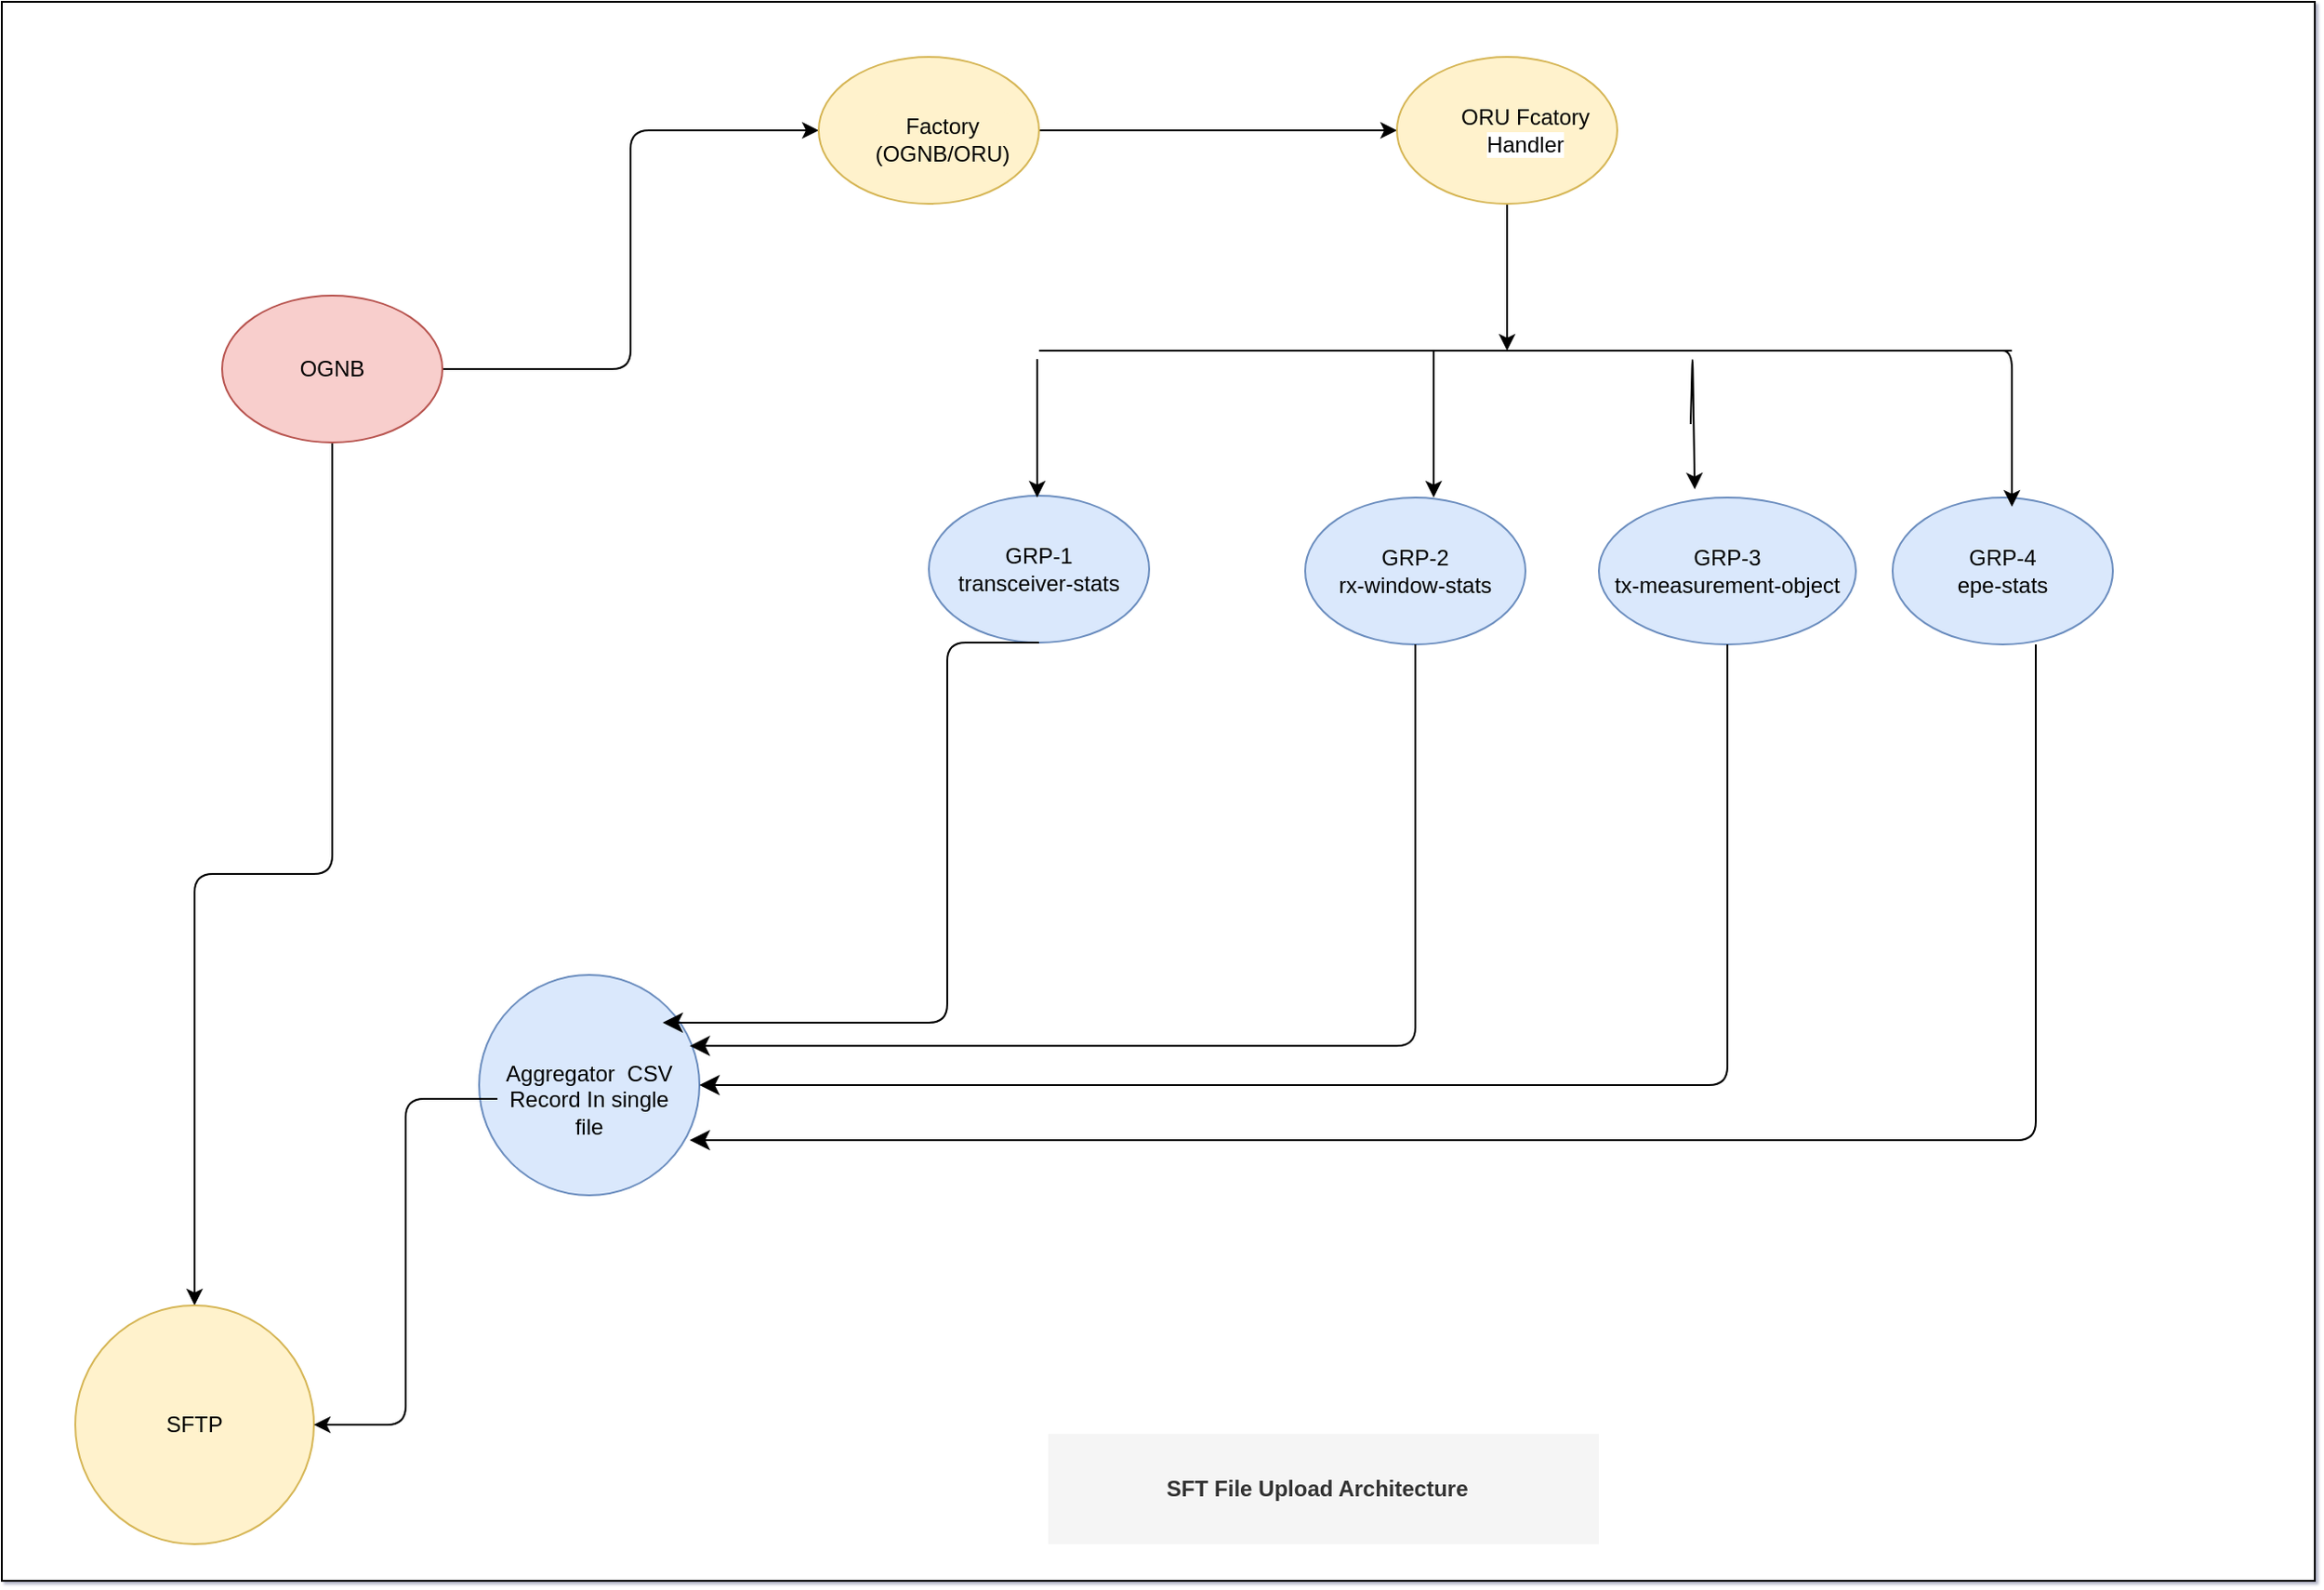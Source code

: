<mxfile version="21.6.6" type="github">
  <diagram name="Page-1" id="jpyJ3IfjYVEZIClo3B3b">
    <mxGraphModel dx="2410" dy="900" grid="1" gridSize="10" guides="1" tooltips="1" connect="1" arrows="1" fold="1" page="1" pageScale="1" pageWidth="850" pageHeight="1100" background="#ffffff" math="0" shadow="1">
      <root>
        <mxCell id="0" />
        <mxCell id="1" parent="0" />
        <mxCell id="-Y_YduJhClSFClDmDl6B-50" value="" style="rounded=0;whiteSpace=wrap;html=1;" vertex="1" parent="1">
          <mxGeometry x="-140" y="50" width="1260" height="860" as="geometry" />
        </mxCell>
        <mxCell id="-Y_YduJhClSFClDmDl6B-3" value="GRP-2&lt;br&gt;rx-window-stats" style="ellipse;whiteSpace=wrap;html=1;fillColor=#dae8fc;strokeColor=#6c8ebf;rounded=1;" vertex="1" parent="1">
          <mxGeometry x="570" y="320" width="120" height="80" as="geometry" />
        </mxCell>
        <mxCell id="-Y_YduJhClSFClDmDl6B-7" value="GRP-1&lt;br&gt;transceiver-stats" style="ellipse;whiteSpace=wrap;html=1;fillColor=#dae8fc;strokeColor=#6c8ebf;rounded=1;" vertex="1" parent="1">
          <mxGeometry x="365" y="319" width="120" height="80" as="geometry" />
        </mxCell>
        <mxCell id="-Y_YduJhClSFClDmDl6B-8" value="GRP-3&lt;br&gt;tx-measurement-object" style="ellipse;whiteSpace=wrap;html=1;fillColor=#dae8fc;strokeColor=#6c8ebf;rounded=1;" vertex="1" parent="1">
          <mxGeometry x="730" y="320" width="140" height="80" as="geometry" />
        </mxCell>
        <mxCell id="-Y_YduJhClSFClDmDl6B-9" value="GRP-4&lt;br&gt;epe-stats" style="ellipse;whiteSpace=wrap;html=1;fillColor=#dae8fc;strokeColor=#6c8ebf;rounded=1;" vertex="1" parent="1">
          <mxGeometry x="890" y="320" width="120" height="80" as="geometry" />
        </mxCell>
        <mxCell id="-Y_YduJhClSFClDmDl6B-12" value="" style="endArrow=none;html=1;rounded=1;" edge="1" parent="1">
          <mxGeometry width="50" height="50" relative="1" as="geometry">
            <mxPoint x="425" y="240" as="sourcePoint" />
            <mxPoint x="955" y="240" as="targetPoint" />
          </mxGeometry>
        </mxCell>
        <mxCell id="-Y_YduJhClSFClDmDl6B-24" style="edgeStyle=orthogonalEdgeStyle;rounded=1;orthogonalLoop=1;jettySize=auto;html=1;entryX=0;entryY=0.5;entryDx=0;entryDy=0;" edge="1" parent="1" source="-Y_YduJhClSFClDmDl6B-17" target="-Y_YduJhClSFClDmDl6B-18">
          <mxGeometry relative="1" as="geometry" />
        </mxCell>
        <mxCell id="-Y_YduJhClSFClDmDl6B-48" style="edgeStyle=orthogonalEdgeStyle;rounded=1;orthogonalLoop=1;jettySize=auto;html=1;" edge="1" parent="1" source="-Y_YduJhClSFClDmDl6B-17" target="-Y_YduJhClSFClDmDl6B-45">
          <mxGeometry relative="1" as="geometry" />
        </mxCell>
        <mxCell id="-Y_YduJhClSFClDmDl6B-17" value="" style="ellipse;whiteSpace=wrap;html=1;fillColor=#f8cecc;strokeColor=#b85450;rounded=1;" vertex="1" parent="1">
          <mxGeometry x="-20" y="210" width="120" height="80" as="geometry" />
        </mxCell>
        <mxCell id="-Y_YduJhClSFClDmDl6B-25" style="edgeStyle=orthogonalEdgeStyle;rounded=1;orthogonalLoop=1;jettySize=auto;html=1;entryX=0;entryY=0.5;entryDx=0;entryDy=0;" edge="1" parent="1" source="-Y_YduJhClSFClDmDl6B-18" target="-Y_YduJhClSFClDmDl6B-19">
          <mxGeometry relative="1" as="geometry" />
        </mxCell>
        <mxCell id="-Y_YduJhClSFClDmDl6B-18" value="" style="ellipse;whiteSpace=wrap;html=1;fillColor=#fff2cc;strokeColor=#d6b656;rounded=1;" vertex="1" parent="1">
          <mxGeometry x="305" y="80" width="120" height="80" as="geometry" />
        </mxCell>
        <mxCell id="-Y_YduJhClSFClDmDl6B-23" style="edgeStyle=orthogonalEdgeStyle;rounded=1;orthogonalLoop=1;jettySize=auto;html=1;" edge="1" parent="1" source="-Y_YduJhClSFClDmDl6B-19">
          <mxGeometry relative="1" as="geometry">
            <mxPoint x="680" y="240" as="targetPoint" />
          </mxGeometry>
        </mxCell>
        <mxCell id="-Y_YduJhClSFClDmDl6B-19" value="" style="ellipse;whiteSpace=wrap;html=1;fillColor=#fff2cc;strokeColor=#d6b656;rounded=1;" vertex="1" parent="1">
          <mxGeometry x="620" y="80" width="120" height="80" as="geometry" />
        </mxCell>
        <mxCell id="-Y_YduJhClSFClDmDl6B-20" value="Factory (OGNB/ORU)" style="text;html=1;strokeColor=none;fillColor=#fff2cc;align=center;verticalAlign=middle;whiteSpace=wrap;rounded=1;" vertex="1" parent="1">
          <mxGeometry x="335" y="110" width="75" height="30" as="geometry" />
        </mxCell>
        <mxCell id="-Y_YduJhClSFClDmDl6B-21" value="ORU Fcatory&lt;br style=&quot;background-color: rgb(255, 255, 255);&quot;&gt;&lt;span style=&quot;background-color: rgb(255, 255, 255);&quot;&gt;Handler&lt;/span&gt;" style="text;html=1;strokeColor=none;fillColor=none;align=center;verticalAlign=middle;whiteSpace=wrap;rounded=1;" vertex="1" parent="1">
          <mxGeometry x="650" y="105" width="80" height="30" as="geometry" />
        </mxCell>
        <mxCell id="-Y_YduJhClSFClDmDl6B-22" value="OGNB" style="text;html=1;strokeColor=none;fillColor=none;align=center;verticalAlign=middle;whiteSpace=wrap;rounded=1;" vertex="1" parent="1">
          <mxGeometry x="10" y="232.5" width="60" height="35" as="geometry" />
        </mxCell>
        <mxCell id="-Y_YduJhClSFClDmDl6B-27" value="" style="endArrow=classic;html=1;rounded=1;entryX=0.5;entryY=0;entryDx=0;entryDy=0;" edge="1" parent="1">
          <mxGeometry width="50" height="50" relative="1" as="geometry">
            <mxPoint x="424" y="290" as="sourcePoint" />
            <mxPoint x="424" y="320" as="targetPoint" />
            <Array as="points">
              <mxPoint x="424" y="240" />
            </Array>
          </mxGeometry>
        </mxCell>
        <mxCell id="-Y_YduJhClSFClDmDl6B-29" value="" style="endArrow=classic;html=1;rounded=1;" edge="1" parent="1">
          <mxGeometry width="50" height="50" relative="1" as="geometry">
            <mxPoint x="640" y="240" as="sourcePoint" />
            <mxPoint x="640" y="320" as="targetPoint" />
            <Array as="points" />
          </mxGeometry>
        </mxCell>
        <mxCell id="-Y_YduJhClSFClDmDl6B-30" value="" style="endArrow=classic;html=1;rounded=1;entryX=0.373;entryY=-0.056;entryDx=0;entryDy=0;entryPerimeter=0;" edge="1" parent="1" target="-Y_YduJhClSFClDmDl6B-8">
          <mxGeometry width="50" height="50" relative="1" as="geometry">
            <mxPoint x="780" y="280" as="sourcePoint" />
            <mxPoint x="660" y="220" as="targetPoint" />
            <Array as="points">
              <mxPoint x="781" y="240" />
            </Array>
          </mxGeometry>
        </mxCell>
        <mxCell id="-Y_YduJhClSFClDmDl6B-31" value="" style="endArrow=classic;html=1;rounded=1;entryX=0.5;entryY=0;entryDx=0;entryDy=0;" edge="1" parent="1">
          <mxGeometry width="50" height="50" relative="1" as="geometry">
            <mxPoint x="944.99" y="240" as="sourcePoint" />
            <mxPoint x="955.01" y="325" as="targetPoint" />
            <Array as="points">
              <mxPoint x="954.99" y="240" />
            </Array>
          </mxGeometry>
        </mxCell>
        <mxCell id="-Y_YduJhClSFClDmDl6B-32" value="" style="ellipse;whiteSpace=wrap;html=1;aspect=fixed;fillColor=#dae8fc;strokeColor=#6c8ebf;rounded=1;" vertex="1" parent="1">
          <mxGeometry x="120" y="580" width="120" height="120" as="geometry" />
        </mxCell>
        <mxCell id="-Y_YduJhClSFClDmDl6B-39" value="" style="edgeStyle=elbowEdgeStyle;elbow=horizontal;endArrow=classic;html=1;curved=0;rounded=1;endSize=8;startSize=8;entryX=0.956;entryY=0.322;entryDx=0;entryDy=0;entryPerimeter=0;exitX=0.5;exitY=1;exitDx=0;exitDy=0;" edge="1" parent="1" source="-Y_YduJhClSFClDmDl6B-3" target="-Y_YduJhClSFClDmDl6B-32">
          <mxGeometry width="50" height="50" relative="1" as="geometry">
            <mxPoint x="630" y="410" as="sourcePoint" />
            <mxPoint x="420" y="450" as="targetPoint" />
            <Array as="points">
              <mxPoint x="630" y="460" />
              <mxPoint x="390" y="400" />
              <mxPoint x="330" y="470" />
            </Array>
          </mxGeometry>
        </mxCell>
        <mxCell id="-Y_YduJhClSFClDmDl6B-40" value="" style="edgeStyle=elbowEdgeStyle;elbow=horizontal;endArrow=classic;html=1;curved=0;rounded=1;endSize=8;startSize=8;entryX=0.956;entryY=0.322;entryDx=0;entryDy=0;entryPerimeter=0;exitX=0.5;exitY=1;exitDx=0;exitDy=0;" edge="1" parent="1" source="-Y_YduJhClSFClDmDl6B-7">
          <mxGeometry width="50" height="50" relative="1" as="geometry">
            <mxPoint x="397" y="390" as="sourcePoint" />
            <mxPoint x="220" y="606" as="targetPoint" />
            <Array as="points">
              <mxPoint x="375" y="387" />
              <mxPoint x="315" y="457" />
            </Array>
          </mxGeometry>
        </mxCell>
        <mxCell id="-Y_YduJhClSFClDmDl6B-41" value="" style="edgeStyle=elbowEdgeStyle;elbow=vertical;endArrow=classic;html=1;curved=0;rounded=1;endSize=8;startSize=8;exitX=0.5;exitY=1;exitDx=0;exitDy=0;entryX=1;entryY=0.5;entryDx=0;entryDy=0;" edge="1" parent="1" source="-Y_YduJhClSFClDmDl6B-8" target="-Y_YduJhClSFClDmDl6B-32">
          <mxGeometry width="50" height="50" relative="1" as="geometry">
            <mxPoint x="750" y="450" as="sourcePoint" />
            <mxPoint x="670" y="640" as="targetPoint" />
            <Array as="points">
              <mxPoint x="740" y="640" />
            </Array>
          </mxGeometry>
        </mxCell>
        <mxCell id="-Y_YduJhClSFClDmDl6B-42" value="" style="edgeStyle=elbowEdgeStyle;elbow=vertical;endArrow=classic;html=1;curved=0;rounded=1;endSize=8;startSize=8;exitX=0.65;exitY=1;exitDx=0;exitDy=0;exitPerimeter=0;entryX=0.956;entryY=0.756;entryDx=0;entryDy=0;entryPerimeter=0;" edge="1" parent="1" source="-Y_YduJhClSFClDmDl6B-9" target="-Y_YduJhClSFClDmDl6B-32">
          <mxGeometry width="50" height="50" relative="1" as="geometry">
            <mxPoint x="970" y="406" as="sourcePoint" />
            <mxPoint x="250" y="670" as="targetPoint" />
            <Array as="points">
              <mxPoint x="970" y="670" />
            </Array>
          </mxGeometry>
        </mxCell>
        <mxCell id="-Y_YduJhClSFClDmDl6B-45" value="" style="ellipse;whiteSpace=wrap;html=1;aspect=fixed;fillColor=#fff2cc;strokeColor=#d6b656;rounded=1;" vertex="1" parent="1">
          <mxGeometry x="-100" y="760" width="130" height="130" as="geometry" />
        </mxCell>
        <mxCell id="-Y_YduJhClSFClDmDl6B-46" value="SFTP" style="text;html=1;align=center;verticalAlign=middle;whiteSpace=wrap;rounded=1;" vertex="1" parent="1">
          <mxGeometry x="-65" y="810" width="60" height="30" as="geometry" />
        </mxCell>
        <mxCell id="-Y_YduJhClSFClDmDl6B-49" style="edgeStyle=orthogonalEdgeStyle;rounded=1;orthogonalLoop=1;jettySize=auto;html=1;entryX=1;entryY=0.5;entryDx=0;entryDy=0;" edge="1" parent="1" source="-Y_YduJhClSFClDmDl6B-47" target="-Y_YduJhClSFClDmDl6B-45">
          <mxGeometry relative="1" as="geometry" />
        </mxCell>
        <mxCell id="-Y_YduJhClSFClDmDl6B-47" value="Aggregator&amp;nbsp; CSV Record In single file" style="text;html=1;strokeColor=none;fillColor=none;align=center;verticalAlign=middle;whiteSpace=wrap;rounded=1;" vertex="1" parent="1">
          <mxGeometry x="130" y="625" width="100" height="45" as="geometry" />
        </mxCell>
        <mxCell id="-Y_YduJhClSFClDmDl6B-51" value="&lt;b&gt;SFT File Upload Architecture&amp;nbsp;&amp;nbsp;&lt;/b&gt;" style="text;html=1;strokeColor=none;fillColor=#f5f5f5;align=center;verticalAlign=middle;whiteSpace=wrap;rounded=0;fontColor=#333333;" vertex="1" parent="1">
          <mxGeometry x="430" y="830" width="300" height="60" as="geometry" />
        </mxCell>
      </root>
    </mxGraphModel>
  </diagram>
</mxfile>
